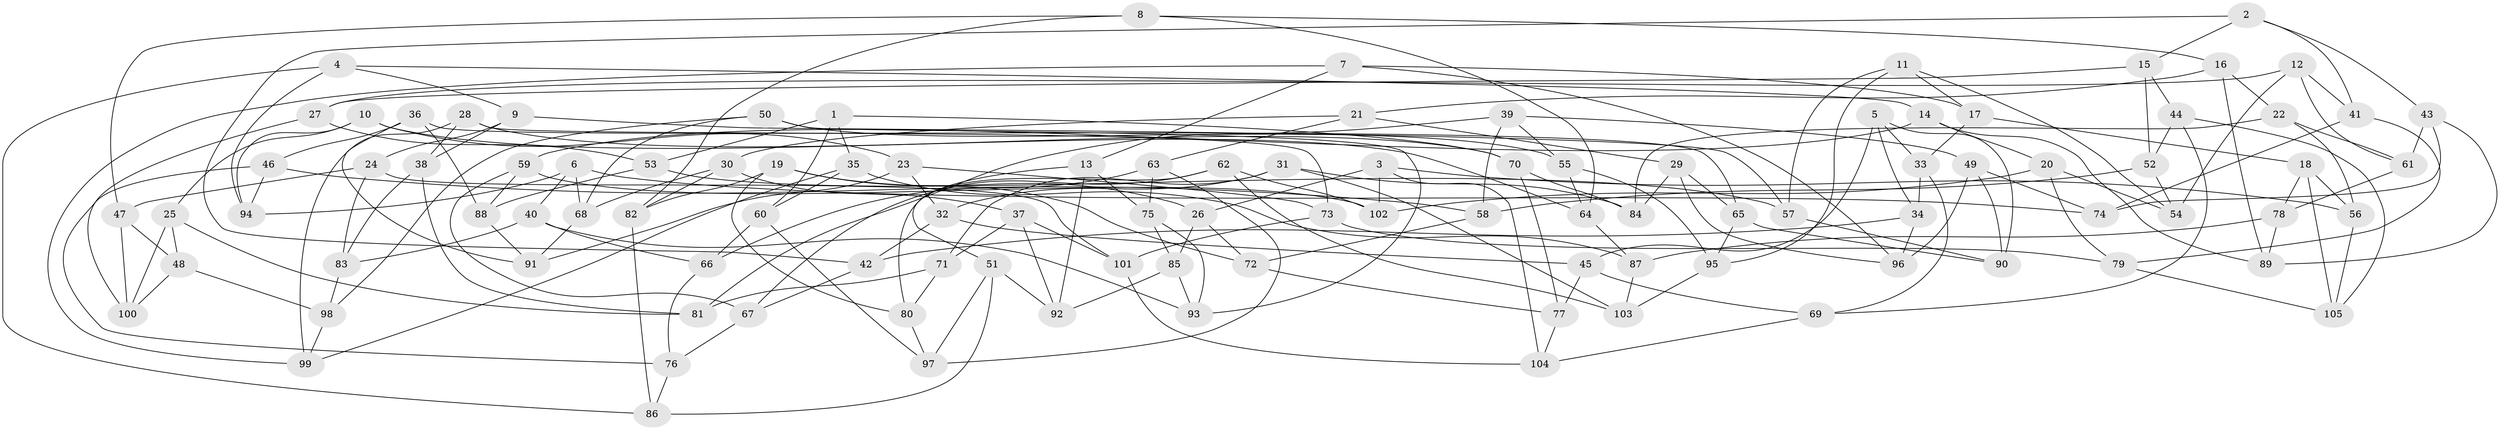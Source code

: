 // Generated by graph-tools (version 1.1) at 2025/03/03/09/25 03:03:01]
// undirected, 105 vertices, 210 edges
graph export_dot {
graph [start="1"]
  node [color=gray90,style=filled];
  1;
  2;
  3;
  4;
  5;
  6;
  7;
  8;
  9;
  10;
  11;
  12;
  13;
  14;
  15;
  16;
  17;
  18;
  19;
  20;
  21;
  22;
  23;
  24;
  25;
  26;
  27;
  28;
  29;
  30;
  31;
  32;
  33;
  34;
  35;
  36;
  37;
  38;
  39;
  40;
  41;
  42;
  43;
  44;
  45;
  46;
  47;
  48;
  49;
  50;
  51;
  52;
  53;
  54;
  55;
  56;
  57;
  58;
  59;
  60;
  61;
  62;
  63;
  64;
  65;
  66;
  67;
  68;
  69;
  70;
  71;
  72;
  73;
  74;
  75;
  76;
  77;
  78;
  79;
  80;
  81;
  82;
  83;
  84;
  85;
  86;
  87;
  88;
  89;
  90;
  91;
  92;
  93;
  94;
  95;
  96;
  97;
  98;
  99;
  100;
  101;
  102;
  103;
  104;
  105;
  1 -- 60;
  1 -- 70;
  1 -- 53;
  1 -- 35;
  2 -- 43;
  2 -- 15;
  2 -- 41;
  2 -- 42;
  3 -- 102;
  3 -- 26;
  3 -- 104;
  3 -- 56;
  4 -- 86;
  4 -- 14;
  4 -- 94;
  4 -- 9;
  5 -- 34;
  5 -- 45;
  5 -- 33;
  5 -- 90;
  6 -- 68;
  6 -- 74;
  6 -- 94;
  6 -- 40;
  7 -- 99;
  7 -- 17;
  7 -- 96;
  7 -- 13;
  8 -- 47;
  8 -- 64;
  8 -- 16;
  8 -- 82;
  9 -- 24;
  9 -- 57;
  9 -- 38;
  10 -- 94;
  10 -- 23;
  10 -- 25;
  10 -- 64;
  11 -- 95;
  11 -- 17;
  11 -- 54;
  11 -- 57;
  12 -- 41;
  12 -- 61;
  12 -- 54;
  12 -- 27;
  13 -- 75;
  13 -- 51;
  13 -- 92;
  14 -- 89;
  14 -- 20;
  14 -- 59;
  15 -- 52;
  15 -- 44;
  15 -- 27;
  16 -- 21;
  16 -- 22;
  16 -- 89;
  17 -- 33;
  17 -- 18;
  18 -- 78;
  18 -- 56;
  18 -- 105;
  19 -- 80;
  19 -- 26;
  19 -- 72;
  19 -- 82;
  20 -- 102;
  20 -- 79;
  20 -- 54;
  21 -- 63;
  21 -- 30;
  21 -- 29;
  22 -- 61;
  22 -- 56;
  22 -- 84;
  23 -- 91;
  23 -- 32;
  23 -- 73;
  24 -- 83;
  24 -- 101;
  24 -- 47;
  25 -- 81;
  25 -- 100;
  25 -- 48;
  26 -- 72;
  26 -- 85;
  27 -- 53;
  27 -- 100;
  28 -- 70;
  28 -- 38;
  28 -- 73;
  28 -- 99;
  29 -- 65;
  29 -- 96;
  29 -- 84;
  30 -- 68;
  30 -- 37;
  30 -- 82;
  31 -- 103;
  31 -- 32;
  31 -- 84;
  31 -- 71;
  32 -- 42;
  32 -- 45;
  33 -- 34;
  33 -- 69;
  34 -- 96;
  34 -- 42;
  35 -- 87;
  35 -- 99;
  35 -- 60;
  36 -- 88;
  36 -- 91;
  36 -- 65;
  36 -- 46;
  37 -- 92;
  37 -- 101;
  37 -- 71;
  38 -- 81;
  38 -- 83;
  39 -- 58;
  39 -- 55;
  39 -- 81;
  39 -- 49;
  40 -- 93;
  40 -- 83;
  40 -- 66;
  41 -- 74;
  41 -- 79;
  42 -- 67;
  43 -- 61;
  43 -- 74;
  43 -- 89;
  44 -- 105;
  44 -- 52;
  44 -- 69;
  45 -- 77;
  45 -- 69;
  46 -- 76;
  46 -- 94;
  46 -- 58;
  47 -- 100;
  47 -- 48;
  48 -- 100;
  48 -- 98;
  49 -- 96;
  49 -- 90;
  49 -- 74;
  50 -- 68;
  50 -- 98;
  50 -- 55;
  50 -- 93;
  51 -- 92;
  51 -- 97;
  51 -- 86;
  52 -- 54;
  52 -- 58;
  53 -- 88;
  53 -- 57;
  55 -- 64;
  55 -- 95;
  56 -- 105;
  57 -- 90;
  58 -- 72;
  59 -- 88;
  59 -- 67;
  59 -- 102;
  60 -- 97;
  60 -- 66;
  61 -- 78;
  62 -- 80;
  62 -- 102;
  62 -- 103;
  62 -- 67;
  63 -- 97;
  63 -- 66;
  63 -- 75;
  64 -- 87;
  65 -- 95;
  65 -- 90;
  66 -- 76;
  67 -- 76;
  68 -- 91;
  69 -- 104;
  70 -- 77;
  70 -- 84;
  71 -- 81;
  71 -- 80;
  72 -- 77;
  73 -- 101;
  73 -- 79;
  75 -- 93;
  75 -- 85;
  76 -- 86;
  77 -- 104;
  78 -- 87;
  78 -- 89;
  79 -- 105;
  80 -- 97;
  82 -- 86;
  83 -- 98;
  85 -- 93;
  85 -- 92;
  87 -- 103;
  88 -- 91;
  95 -- 103;
  98 -- 99;
  101 -- 104;
}
